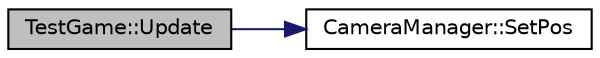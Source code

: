 digraph "TestGame::Update"
{
  edge [fontname="Helvetica",fontsize="10",labelfontname="Helvetica",labelfontsize="10"];
  node [fontname="Helvetica",fontsize="10",shape=record];
  rankdir="LR";
  Node1 [label="TestGame::Update",height=0.2,width=0.4,color="black", fillcolor="grey75", style="filled", fontcolor="black"];
  Node1 -> Node2 [color="midnightblue",fontsize="10",style="solid",fontname="Helvetica"];
  Node2 [label="CameraManager::SetPos",height=0.2,width=0.4,color="black", fillcolor="white", style="filled",URL="$class_camera_manager.html#a6743b1b94ec5bc85806efe411a8a1d63"];
}
